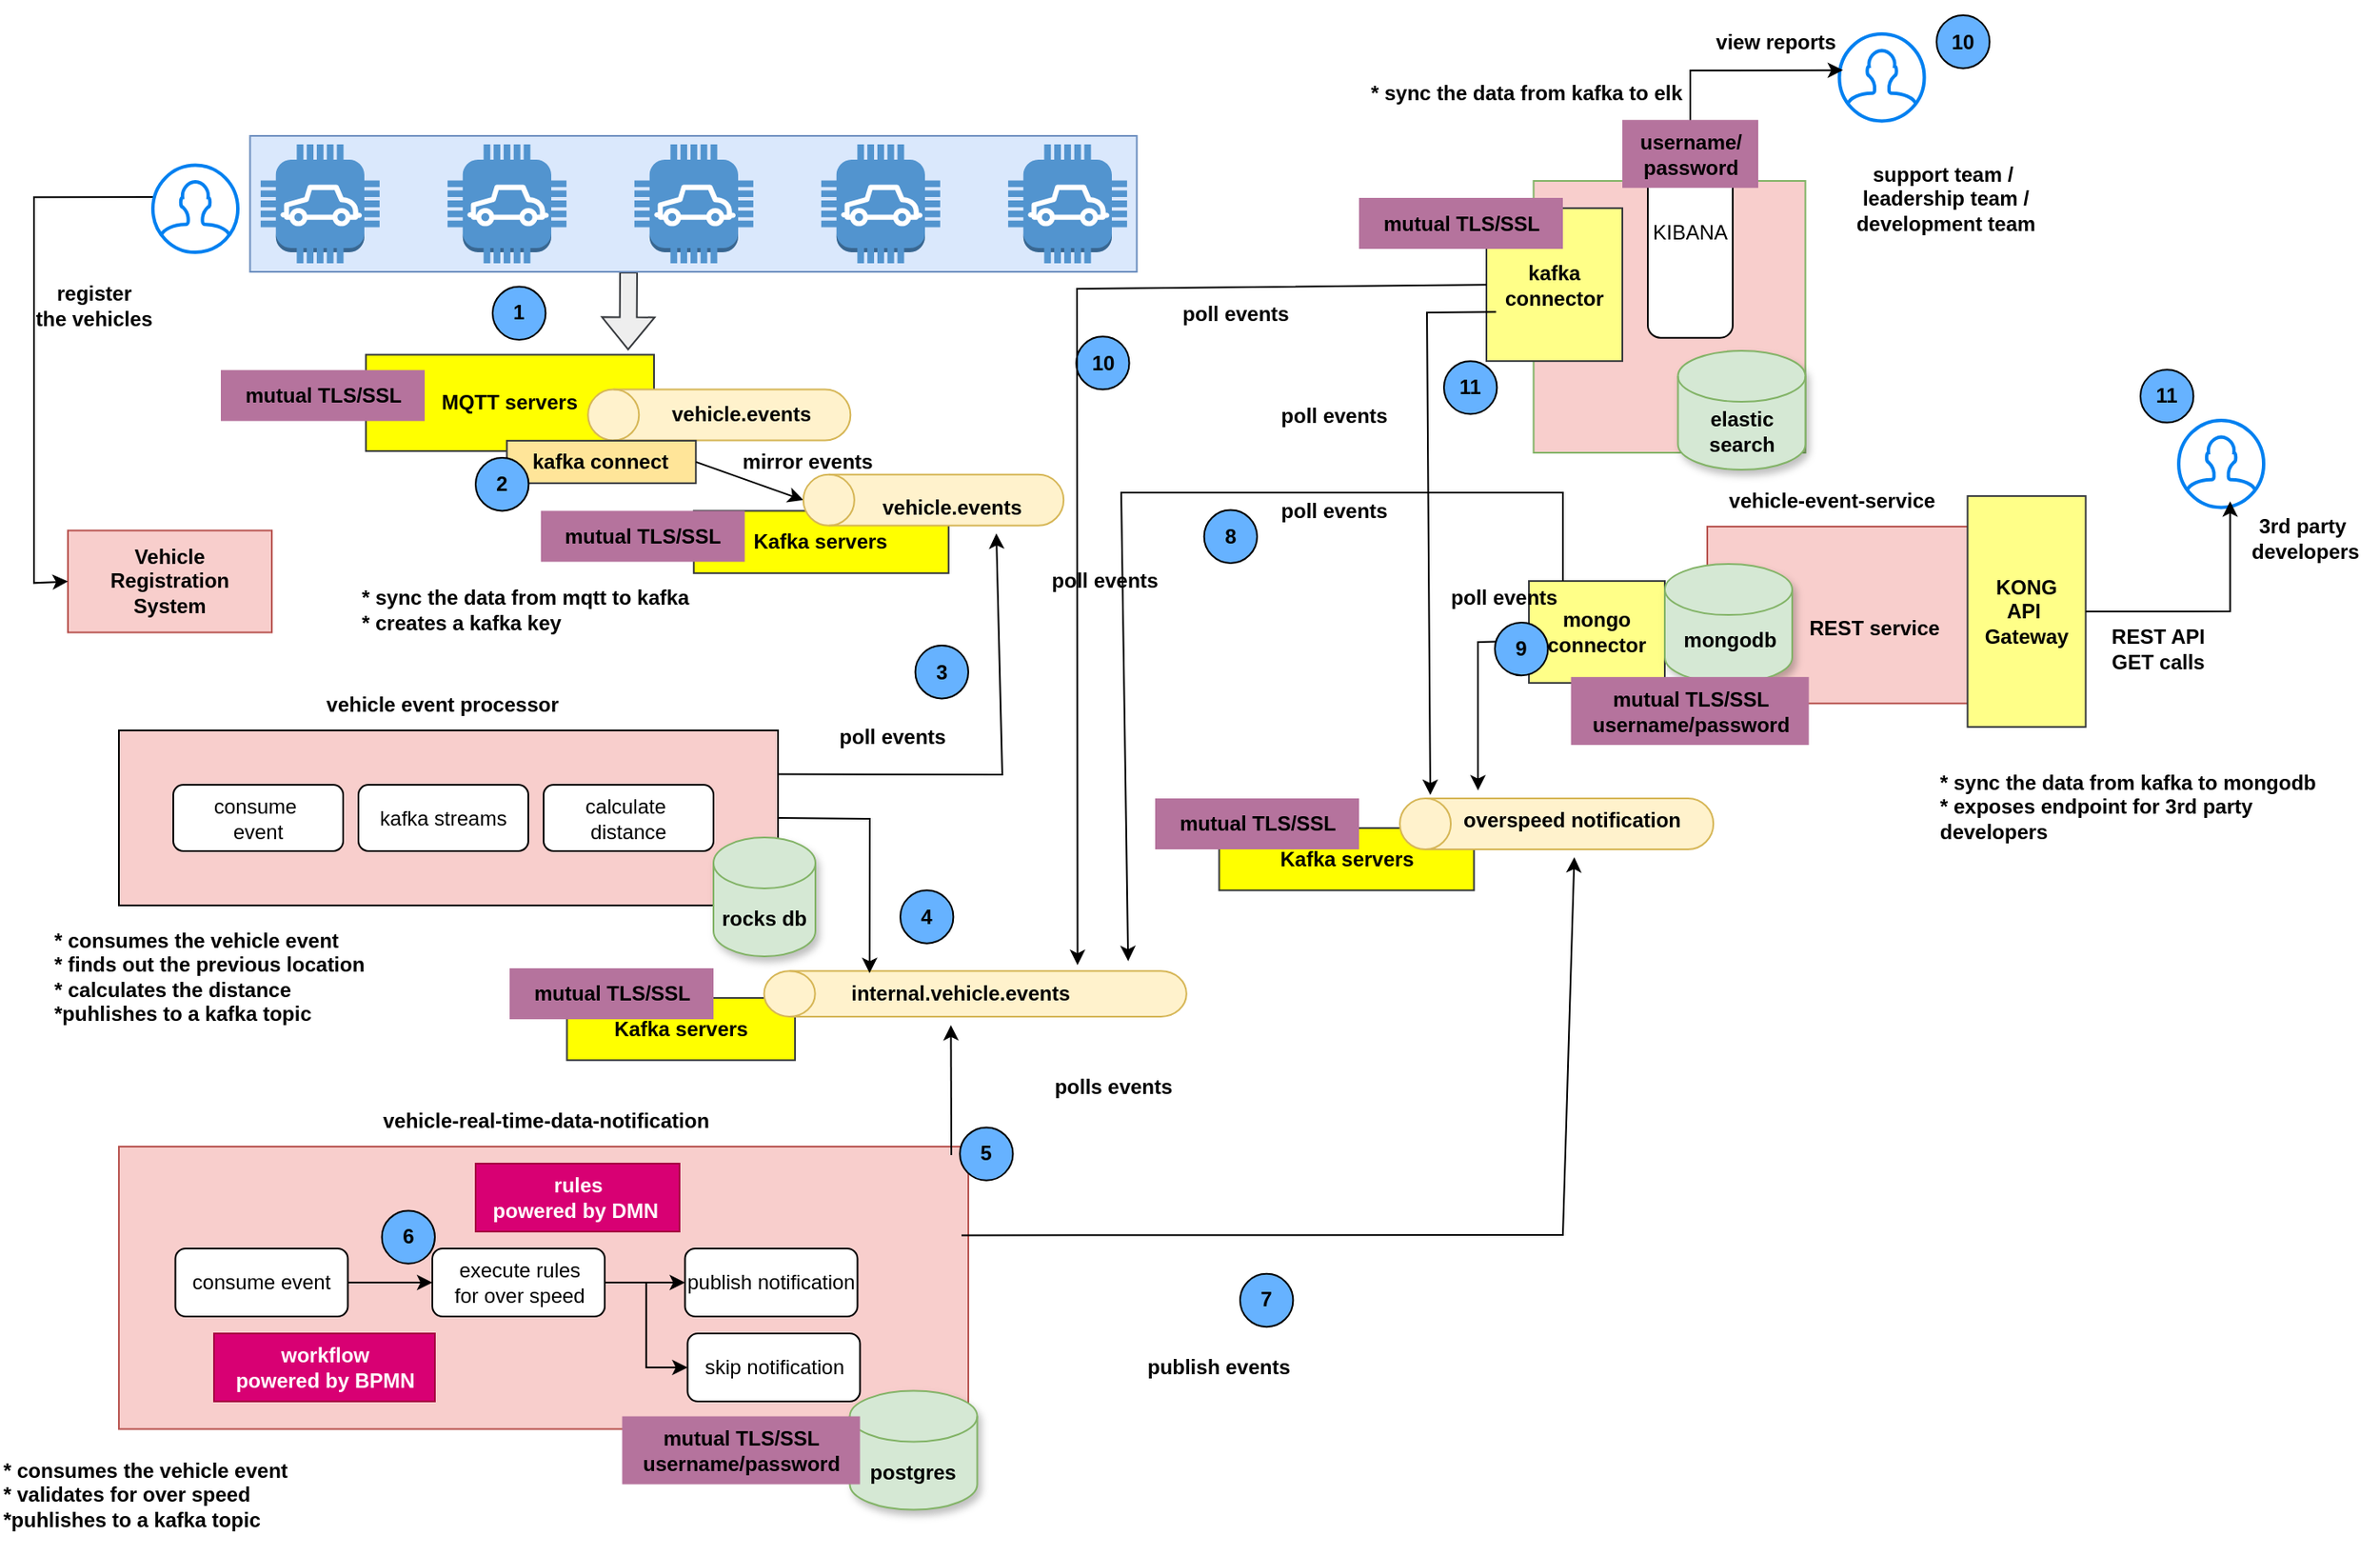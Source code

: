 <mxfile version="22.0.2" type="device">
  <diagram name="Page-1" id="1EUXP-IGuHEcY4uXhqIF">
    <mxGraphModel dx="1700" dy="1927" grid="1" gridSize="10" guides="1" tooltips="1" connect="1" arrows="1" fold="1" page="1" pageScale="1" pageWidth="850" pageHeight="1100" math="0" shadow="0">
      <root>
        <mxCell id="0" />
        <mxCell id="1" parent="0" />
        <mxCell id="uyE-jLDOafEFC01KJ1kg-72" value="" style="endArrow=classic;html=1;rounded=0;exitX=0.8;exitY=1.32;exitDx=0;exitDy=0;exitPerimeter=0;entryX=0.132;entryY=-0.089;entryDx=0;entryDy=0;entryPerimeter=0;" parent="1" source="uyE-jLDOafEFC01KJ1kg-73" target="uyE-jLDOafEFC01KJ1kg-58" edge="1">
          <mxGeometry width="50" height="50" relative="1" as="geometry">
            <mxPoint x="840" y="370" as="sourcePoint" />
            <mxPoint x="890" y="320" as="targetPoint" />
            <Array as="points">
              <mxPoint x="930" y="338" />
            </Array>
          </mxGeometry>
        </mxCell>
        <mxCell id="oprdLFZ6JW_NDAxr4OMI-9" value="" style="shape=flexArrow;endArrow=classic;html=1;rounded=0;fillColor=#eeeeee;strokeColor=#36393d;" parent="1" edge="1">
          <mxGeometry width="50" height="50" relative="1" as="geometry">
            <mxPoint x="430" y="120" as="sourcePoint" />
            <mxPoint x="429.75" y="166.25" as="targetPoint" />
          </mxGeometry>
        </mxCell>
        <mxCell id="oprdLFZ6JW_NDAxr4OMI-123" value="&lt;b&gt;publish events&lt;/b&gt;" style="text;html=1;align=center;verticalAlign=middle;resizable=0;points=[];autosize=1;strokeColor=none;fillColor=none;" parent="1" vertex="1">
          <mxGeometry x="721.82" y="750" width="110" height="30" as="geometry" />
        </mxCell>
        <mxCell id="4k2iL7fL01bWQGX6lvwv-6" value="&lt;b&gt;Vehicle&lt;br&gt;Registration&lt;br&gt;System&lt;br&gt;&lt;/b&gt;" style="rounded=0;whiteSpace=wrap;html=1;fillColor=#f8cecc;strokeColor=#b85450;" parent="1" vertex="1">
          <mxGeometry x="100" y="272.29" width="120" height="60" as="geometry" />
        </mxCell>
        <mxCell id="4k2iL7fL01bWQGX6lvwv-9" value="" style="endArrow=classic;html=1;rounded=0;exitX=0;exitY=0.333;exitDx=0;exitDy=0;exitPerimeter=0;entryX=0;entryY=0.5;entryDx=0;entryDy=0;" parent="1" target="4k2iL7fL01bWQGX6lvwv-6" edge="1">
          <mxGeometry width="50" height="50" relative="1" as="geometry">
            <mxPoint x="150" y="75.957" as="sourcePoint" />
            <mxPoint x="80" y="302.18" as="targetPoint" />
            <Array as="points">
              <mxPoint x="80" y="76.18" />
              <mxPoint x="80" y="183.18" />
              <mxPoint x="80" y="303.18" />
            </Array>
          </mxGeometry>
        </mxCell>
        <mxCell id="4k2iL7fL01bWQGX6lvwv-10" value="&lt;b&gt;register&lt;br&gt;the vehicles&lt;br&gt;&lt;/b&gt;" style="text;html=1;align=center;verticalAlign=middle;resizable=0;points=[];autosize=1;strokeColor=none;fillColor=none;" parent="1" vertex="1">
          <mxGeometry x="70" y="120" width="90" height="40" as="geometry" />
        </mxCell>
        <mxCell id="uyE-jLDOafEFC01KJ1kg-18" value="" style="html=1;verticalLabelPosition=bottom;align=center;labelBackgroundColor=#ffffff;verticalAlign=top;strokeWidth=2;strokeColor=#0080F0;shadow=0;dashed=0;shape=mxgraph.ios7.icons.user;" parent="1" vertex="1">
          <mxGeometry x="150" y="57.29" width="50" height="51.25" as="geometry" />
        </mxCell>
        <mxCell id="uyE-jLDOafEFC01KJ1kg-36" value="" style="group" parent="1" vertex="1" connectable="0">
          <mxGeometry x="207.2" y="40.0" width="522" height="80" as="geometry" />
        </mxCell>
        <mxCell id="oprdLFZ6JW_NDAxr4OMI-96" value="" style="rounded=0;whiteSpace=wrap;html=1;fillColor=#dae8fc;strokeColor=#6c8ebf;" parent="uyE-jLDOafEFC01KJ1kg-36" vertex="1">
          <mxGeometry width="522" height="80" as="geometry" />
        </mxCell>
        <mxCell id="oprdLFZ6JW_NDAxr4OMI-2" value="" style="outlineConnect=0;dashed=0;verticalLabelPosition=bottom;verticalAlign=top;align=center;html=1;shape=mxgraph.aws3.car;fillColor=#5294CF;gradientColor=none;" parent="uyE-jLDOafEFC01KJ1kg-36" vertex="1">
          <mxGeometry x="6.25" y="5" width="70" height="70" as="geometry" />
        </mxCell>
        <mxCell id="oprdLFZ6JW_NDAxr4OMI-4" value="" style="outlineConnect=0;dashed=0;verticalLabelPosition=bottom;verticalAlign=top;align=center;html=1;shape=mxgraph.aws3.car;fillColor=#5294CF;gradientColor=none;" parent="uyE-jLDOafEFC01KJ1kg-36" vertex="1">
          <mxGeometry x="116.25" y="5" width="70" height="70" as="geometry" />
        </mxCell>
        <mxCell id="oprdLFZ6JW_NDAxr4OMI-5" value="" style="outlineConnect=0;dashed=0;verticalLabelPosition=bottom;verticalAlign=top;align=center;html=1;shape=mxgraph.aws3.car;fillColor=#5294CF;gradientColor=none;" parent="uyE-jLDOafEFC01KJ1kg-36" vertex="1">
          <mxGeometry x="226.25" y="5" width="70" height="70" as="geometry" />
        </mxCell>
        <mxCell id="oprdLFZ6JW_NDAxr4OMI-6" value="" style="outlineConnect=0;dashed=0;verticalLabelPosition=bottom;verticalAlign=top;align=center;html=1;shape=mxgraph.aws3.car;fillColor=#5294CF;gradientColor=none;" parent="uyE-jLDOafEFC01KJ1kg-36" vertex="1">
          <mxGeometry x="336.25" y="5" width="70" height="70" as="geometry" />
        </mxCell>
        <mxCell id="oprdLFZ6JW_NDAxr4OMI-22" value="" style="outlineConnect=0;dashed=0;verticalLabelPosition=bottom;verticalAlign=top;align=center;html=1;shape=mxgraph.aws3.car;fillColor=#5294CF;gradientColor=none;" parent="uyE-jLDOafEFC01KJ1kg-36" vertex="1">
          <mxGeometry x="446.25" y="5" width="70" height="70" as="geometry" />
        </mxCell>
        <mxCell id="uyE-jLDOafEFC01KJ1kg-47" value="" style="group" parent="1" vertex="1" connectable="0">
          <mxGeometry x="220" y="168.81" width="469.75" height="128.59" as="geometry" />
        </mxCell>
        <mxCell id="uyE-jLDOafEFC01KJ1kg-34" value="&lt;b&gt;MQTT servers&lt;br&gt;&lt;/b&gt;" style="rounded=0;whiteSpace=wrap;html=1;fillColor=#FFFF00;strokeColor=#36393d;movable=1;resizable=1;rotatable=1;deletable=1;editable=1;locked=0;connectable=1;" parent="uyE-jLDOafEFC01KJ1kg-47" vertex="1">
          <mxGeometry x="55.38" width="169.62" height="56.74" as="geometry" />
        </mxCell>
        <mxCell id="uyE-jLDOafEFC01KJ1kg-27" value="&lt;b&gt;mutual TLS/SSL&lt;/b&gt;" style="text;html=1;align=center;verticalAlign=middle;resizable=1;points=[];autosize=1;strokeColor=none;fillColor=#B5739D;movable=1;rotatable=1;deletable=1;editable=1;locked=0;connectable=1;" parent="uyE-jLDOafEFC01KJ1kg-47" vertex="1">
          <mxGeometry x="-30" y="9.03" width="120" height="30" as="geometry" />
        </mxCell>
        <mxCell id="oprdLFZ6JW_NDAxr4OMI-33" value="" style="shape=cylinder3;whiteSpace=wrap;html=1;boundedLbl=1;backgroundOutline=1;size=15;rotation=-90;fillColor=#fff2cc;strokeColor=#d6b656;movable=1;resizable=1;rotatable=1;deletable=1;editable=1;locked=0;connectable=1;" parent="uyE-jLDOafEFC01KJ1kg-47" vertex="1">
          <mxGeometry x="248.39" y="-41.76" width="30" height="154.51" as="geometry" />
        </mxCell>
        <mxCell id="oprdLFZ6JW_NDAxr4OMI-26" value="&lt;b&gt;kafka connect&lt;/b&gt;" style="rounded=0;whiteSpace=wrap;html=1;fillColor=#FFE599;strokeColor=#36393d;container=0;" parent="uyE-jLDOafEFC01KJ1kg-47" vertex="1">
          <mxGeometry x="138.35" y="50.63" width="111.29" height="25" as="geometry" />
        </mxCell>
        <mxCell id="uyE-jLDOafEFC01KJ1kg-41" value="&lt;b&gt;vehicle.events&lt;/b&gt;" style="text;html=1;align=center;verticalAlign=middle;resizable=0;points=[];autosize=1;strokeColor=none;fillColor=none;" parent="uyE-jLDOafEFC01KJ1kg-47" vertex="1">
          <mxGeometry x="221.39" y="20.5" width="110" height="30" as="geometry" />
        </mxCell>
        <mxCell id="uyE-jLDOafEFC01KJ1kg-43" value="" style="endArrow=classic;html=1;rounded=0;exitX=1;exitY=0.5;exitDx=0;exitDy=0;entryX=0.5;entryY=0;entryDx=0;entryDy=0;entryPerimeter=0;" parent="uyE-jLDOafEFC01KJ1kg-47" source="oprdLFZ6JW_NDAxr4OMI-26" target="oprdLFZ6JW_NDAxr4OMI-30" edge="1">
          <mxGeometry width="50" height="50" relative="1" as="geometry">
            <mxPoint x="215" y="160" as="sourcePoint" />
            <mxPoint x="265" y="110" as="targetPoint" />
          </mxGeometry>
        </mxCell>
        <mxCell id="uyE-jLDOafEFC01KJ1kg-45" value="" style="endArrow=classic;html=1;rounded=0;" parent="uyE-jLDOafEFC01KJ1kg-47" target="uyE-jLDOafEFC01KJ1kg-44" edge="1">
          <mxGeometry width="50" height="50" relative="1" as="geometry">
            <mxPoint x="295" y="110" as="sourcePoint" />
            <mxPoint x="295" y="230" as="targetPoint" />
          </mxGeometry>
        </mxCell>
        <mxCell id="uyE-jLDOafEFC01KJ1kg-44" value="&lt;b&gt;Kafka servers&lt;br&gt;&lt;/b&gt;" style="rounded=0;whiteSpace=wrap;html=1;fillColor=#FFFF00;strokeColor=#36393d;movable=1;resizable=1;rotatable=1;deletable=1;editable=1;locked=0;connectable=1;" parent="uyE-jLDOafEFC01KJ1kg-47" vertex="1">
          <mxGeometry x="248.39" y="91.91" width="150" height="36.68" as="geometry" />
        </mxCell>
        <mxCell id="oprdLFZ6JW_NDAxr4OMI-30" value="" style="shape=cylinder3;whiteSpace=wrap;html=1;boundedLbl=1;backgroundOutline=1;size=15;rotation=-90;fillColor=#fff2cc;strokeColor=#d6b656;" parent="uyE-jLDOafEFC01KJ1kg-47" vertex="1">
          <mxGeometry x="374.5" y="9.03" width="30" height="153.18" as="geometry" />
        </mxCell>
        <mxCell id="uyE-jLDOafEFC01KJ1kg-42" value="&lt;b&gt;vehicle.events&lt;/b&gt;" style="text;html=1;align=center;verticalAlign=middle;resizable=0;points=[];autosize=1;strokeColor=none;fillColor=none;" parent="uyE-jLDOafEFC01KJ1kg-47" vertex="1">
          <mxGeometry x="344.75" y="75.09" width="110" height="30" as="geometry" />
        </mxCell>
        <mxCell id="uyE-jLDOafEFC01KJ1kg-46" value="&lt;b&gt;mirror events&lt;/b&gt;" style="text;html=1;align=center;verticalAlign=middle;resizable=0;points=[];autosize=1;strokeColor=none;fillColor=none;" parent="uyE-jLDOafEFC01KJ1kg-47" vertex="1">
          <mxGeometry x="264.75" y="48.13" width="100" height="30" as="geometry" />
        </mxCell>
        <mxCell id="uyE-jLDOafEFC01KJ1kg-28" value="&lt;b&gt;mutual TLS/SSL&lt;/b&gt;" style="text;html=1;align=center;verticalAlign=middle;resizable=0;points=[];autosize=1;strokeColor=none;fillColor=#B5739D;" parent="uyE-jLDOafEFC01KJ1kg-47" vertex="1">
          <mxGeometry x="158.39" y="91.91" width="120" height="30" as="geometry" />
        </mxCell>
        <mxCell id="uyE-jLDOafEFC01KJ1kg-75" value="&lt;b&gt;2&lt;/b&gt;" style="ellipse;whiteSpace=wrap;html=1;aspect=fixed;fillColor=#66B2FF;" parent="uyE-jLDOafEFC01KJ1kg-47" vertex="1">
          <mxGeometry x="120" y="60.72" width="31.19" height="31.19" as="geometry" />
        </mxCell>
        <mxCell id="uyE-jLDOafEFC01KJ1kg-85" value="&lt;b&gt;10&lt;/b&gt;" style="ellipse;whiteSpace=wrap;html=1;aspect=fixed;fillColor=#66B2FF;" parent="uyE-jLDOafEFC01KJ1kg-47" vertex="1">
          <mxGeometry x="473.56" y="-10.69" width="31.19" height="31.19" as="geometry" />
        </mxCell>
        <mxCell id="uyE-jLDOafEFC01KJ1kg-48" value="" style="group" parent="1" vertex="1" connectable="0">
          <mxGeometry x="130.0" y="605" width="562.42" height="243.78" as="geometry" />
        </mxCell>
        <mxCell id="oprdLFZ6JW_NDAxr4OMI-35" value="" style="rounded=0;whiteSpace=wrap;html=1;fillColor=#F8CECC;strokeColor=#b85450;" parent="uyE-jLDOafEFC01KJ1kg-48" vertex="1">
          <mxGeometry y="30" width="500" height="166.26" as="geometry" />
        </mxCell>
        <mxCell id="oprdLFZ6JW_NDAxr4OMI-36" value="&lt;b style=&quot;border-color: var(--border-color);&quot;&gt;vehicle-real-time-data-notification&lt;/b&gt;" style="text;html=1;align=center;verticalAlign=middle;resizable=0;points=[];autosize=1;strokeColor=none;fillColor=none;" parent="uyE-jLDOafEFC01KJ1kg-48" vertex="1">
          <mxGeometry x="141" width="220" height="30" as="geometry" />
        </mxCell>
        <mxCell id="oprdLFZ6JW_NDAxr4OMI-38" value="consume event" style="rounded=1;whiteSpace=wrap;html=1;" parent="uyE-jLDOafEFC01KJ1kg-48" vertex="1">
          <mxGeometry x="33.25" y="90" width="101.5" height="40" as="geometry" />
        </mxCell>
        <mxCell id="oprdLFZ6JW_NDAxr4OMI-39" value="execute rules &lt;br&gt;for over speed" style="rounded=1;whiteSpace=wrap;html=1;" parent="uyE-jLDOafEFC01KJ1kg-48" vertex="1">
          <mxGeometry x="184.5" y="90" width="101.5" height="40" as="geometry" />
        </mxCell>
        <mxCell id="oprdLFZ6JW_NDAxr4OMI-45" style="edgeStyle=orthogonalEdgeStyle;rounded=0;orthogonalLoop=1;jettySize=auto;html=1;" parent="uyE-jLDOafEFC01KJ1kg-48" source="oprdLFZ6JW_NDAxr4OMI-38" target="oprdLFZ6JW_NDAxr4OMI-39" edge="1">
          <mxGeometry relative="1" as="geometry" />
        </mxCell>
        <mxCell id="oprdLFZ6JW_NDAxr4OMI-40" value="publish notification" style="rounded=1;whiteSpace=wrap;html=1;" parent="uyE-jLDOafEFC01KJ1kg-48" vertex="1">
          <mxGeometry x="333.25" y="90" width="101.5" height="40" as="geometry" />
        </mxCell>
        <mxCell id="oprdLFZ6JW_NDAxr4OMI-46" style="edgeStyle=orthogonalEdgeStyle;rounded=0;orthogonalLoop=1;jettySize=auto;html=1;" parent="uyE-jLDOafEFC01KJ1kg-48" source="oprdLFZ6JW_NDAxr4OMI-39" target="oprdLFZ6JW_NDAxr4OMI-40" edge="1">
          <mxGeometry relative="1" as="geometry" />
        </mxCell>
        <mxCell id="oprdLFZ6JW_NDAxr4OMI-47" value="skip notification" style="rounded=1;whiteSpace=wrap;html=1;" parent="uyE-jLDOafEFC01KJ1kg-48" vertex="1">
          <mxGeometry x="334.75" y="140" width="101.5" height="40" as="geometry" />
        </mxCell>
        <mxCell id="oprdLFZ6JW_NDAxr4OMI-48" style="edgeStyle=orthogonalEdgeStyle;rounded=0;orthogonalLoop=1;jettySize=auto;html=1;entryX=0;entryY=0.5;entryDx=0;entryDy=0;" parent="uyE-jLDOafEFC01KJ1kg-48" source="oprdLFZ6JW_NDAxr4OMI-39" target="oprdLFZ6JW_NDAxr4OMI-47" edge="1">
          <mxGeometry relative="1" as="geometry" />
        </mxCell>
        <mxCell id="oprdLFZ6JW_NDAxr4OMI-49" value="&lt;b style=&quot;border-color: var(--border-color);&quot;&gt;workflow &lt;br&gt;powered by BPMN&lt;/b&gt;" style="text;html=1;align=center;verticalAlign=middle;resizable=0;points=[];autosize=1;strokeColor=#A50040;fillColor=#d80073;fontColor=#ffffff;" parent="uyE-jLDOafEFC01KJ1kg-48" vertex="1">
          <mxGeometry x="56" y="140" width="130" height="40" as="geometry" />
        </mxCell>
        <mxCell id="oprdLFZ6JW_NDAxr4OMI-50" value="&lt;b style=&quot;border-color: var(--border-color);&quot;&gt;rules&lt;br&gt;powered by DMN&amp;nbsp;&lt;/b&gt;" style="text;html=1;align=center;verticalAlign=middle;resizable=0;points=[];autosize=1;strokeColor=#A50040;fillColor=#d80073;fontColor=#ffffff;" parent="uyE-jLDOafEFC01KJ1kg-48" vertex="1">
          <mxGeometry x="210" y="40" width="120" height="40" as="geometry" />
        </mxCell>
        <mxCell id="uyE-jLDOafEFC01KJ1kg-4" value="&lt;b&gt;postgres&lt;/b&gt;" style="shape=cylinder3;whiteSpace=wrap;html=1;boundedLbl=1;backgroundOutline=1;size=15;fillColor=#d5e8d4;strokeColor=#82b366;shadow=1;" parent="uyE-jLDOafEFC01KJ1kg-48" vertex="1">
          <mxGeometry x="430.25" y="173.78" width="75" height="70" as="geometry" />
        </mxCell>
        <mxCell id="uyE-jLDOafEFC01KJ1kg-53" value="&lt;b&gt;mutual TLS/SSL&lt;br&gt;username/password&lt;br&gt;&lt;/b&gt;" style="text;html=1;align=center;verticalAlign=middle;resizable=0;points=[];autosize=1;strokeColor=none;fillColor=#B5739D;" parent="uyE-jLDOafEFC01KJ1kg-48" vertex="1">
          <mxGeometry x="296.25" y="188.78" width="140" height="40" as="geometry" />
        </mxCell>
        <mxCell id="uyE-jLDOafEFC01KJ1kg-76" value="&lt;b&gt;5&lt;/b&gt;" style="ellipse;whiteSpace=wrap;html=1;aspect=fixed;fillColor=#66B2FF;" parent="uyE-jLDOafEFC01KJ1kg-48" vertex="1">
          <mxGeometry x="495.06" y="18.71" width="31.19" height="31.19" as="geometry" />
        </mxCell>
        <mxCell id="uyE-jLDOafEFC01KJ1kg-78" value="&lt;b&gt;6&lt;/b&gt;" style="ellipse;whiteSpace=wrap;html=1;aspect=fixed;fillColor=#66B2FF;" parent="uyE-jLDOafEFC01KJ1kg-48" vertex="1">
          <mxGeometry x="154.81" y="67.71" width="31.19" height="31.19" as="geometry" />
        </mxCell>
        <mxCell id="uyE-jLDOafEFC01KJ1kg-51" value="&lt;b&gt;poll events&lt;/b&gt;" style="text;html=1;align=center;verticalAlign=middle;resizable=0;points=[];autosize=1;strokeColor=none;fillColor=none;rotation=0;" parent="1" vertex="1">
          <mxGeometry x="664.75" y="287.29" width="90" height="30" as="geometry" />
        </mxCell>
        <mxCell id="uyE-jLDOafEFC01KJ1kg-59" value="" style="group" parent="1" vertex="1" connectable="0">
          <mxGeometry x="740" y="430" width="328.59" height="54.14" as="geometry" />
        </mxCell>
        <mxCell id="uyE-jLDOafEFC01KJ1kg-56" value="&lt;b&gt;Kafka servers&lt;br&gt;&lt;/b&gt;" style="rounded=0;whiteSpace=wrap;html=1;fillColor=#FFFF00;strokeColor=#36393d;movable=1;resizable=1;rotatable=1;deletable=1;editable=1;locked=0;connectable=1;" parent="uyE-jLDOafEFC01KJ1kg-59" vertex="1">
          <mxGeometry x="37.69" y="17.46" width="150" height="36.68" as="geometry" />
        </mxCell>
        <mxCell id="uyE-jLDOafEFC01KJ1kg-54" value="&lt;b&gt;mutual TLS/SSL&lt;/b&gt;" style="text;html=1;align=center;verticalAlign=middle;resizable=0;points=[];autosize=1;strokeColor=none;fillColor=#B5739D;" parent="uyE-jLDOafEFC01KJ1kg-59" vertex="1">
          <mxGeometry y="0.02" width="120" height="30" as="geometry" />
        </mxCell>
        <mxCell id="uyE-jLDOafEFC01KJ1kg-57" value="" style="shape=cylinder3;whiteSpace=wrap;html=1;boundedLbl=1;backgroundOutline=1;size=15;rotation=-90;fillColor=#fff2cc;strokeColor=#d6b656;" parent="uyE-jLDOafEFC01KJ1kg-59" vertex="1">
          <mxGeometry x="221.31" y="-77.26" width="30" height="184.56" as="geometry" />
        </mxCell>
        <mxCell id="uyE-jLDOafEFC01KJ1kg-58" value="&lt;b&gt;overspeed notification&lt;/b&gt;" style="text;html=1;align=center;verticalAlign=middle;resizable=0;points=[];autosize=1;strokeColor=none;fillColor=none;" parent="uyE-jLDOafEFC01KJ1kg-59" vertex="1">
          <mxGeometry x="170.22" y="-2" width="150" height="30" as="geometry" />
        </mxCell>
        <mxCell id="uyE-jLDOafEFC01KJ1kg-64" value="" style="group" parent="1" vertex="1" connectable="0">
          <mxGeometry x="960" y="240" width="432.53" height="158.56" as="geometry" />
        </mxCell>
        <mxCell id="oprdLFZ6JW_NDAxr4OMI-113" value="" style="rounded=0;whiteSpace=wrap;html=1;fillColor=#f8cecc;strokeColor=#b85450;" parent="uyE-jLDOafEFC01KJ1kg-64" vertex="1">
          <mxGeometry x="105" y="30" width="162.76" height="104.11" as="geometry" />
        </mxCell>
        <mxCell id="oprdLFZ6JW_NDAxr4OMI-79" value="&lt;b style=&quot;border-color: var(--border-color);&quot;&gt;REST API&lt;br&gt;GET calls&lt;br&gt;&lt;/b&gt;" style="text;html=1;align=center;verticalAlign=middle;resizable=0;points=[];autosize=1;strokeColor=none;fillColor=none;rotation=0;" parent="uyE-jLDOafEFC01KJ1kg-64" vertex="1">
          <mxGeometry x="329.78" y="82.05" width="80" height="40" as="geometry" />
        </mxCell>
        <mxCell id="oprdLFZ6JW_NDAxr4OMI-112" value="&lt;b&gt;mongo&lt;br&gt;connector&lt;/b&gt;" style="rounded=0;whiteSpace=wrap;html=1;fillColor=#ffff88;strokeColor=#36393d;" parent="uyE-jLDOafEFC01KJ1kg-64" vertex="1">
          <mxGeometry y="62.05" width="80" height="60" as="geometry" />
        </mxCell>
        <mxCell id="oprdLFZ6JW_NDAxr4OMI-110" value="" style="shape=cylinder3;whiteSpace=wrap;html=1;boundedLbl=1;backgroundOutline=1;size=15;fillColor=#d5e8d4;strokeColor=#82b366;shadow=1;" parent="uyE-jLDOafEFC01KJ1kg-64" vertex="1">
          <mxGeometry x="80" y="52.05" width="75" height="70" as="geometry" />
        </mxCell>
        <mxCell id="oprdLFZ6JW_NDAxr4OMI-111" value="&lt;b&gt;mongodb&lt;/b&gt;" style="text;html=1;align=center;verticalAlign=middle;resizable=0;points=[];autosize=1;strokeColor=none;fillColor=none;" parent="uyE-jLDOafEFC01KJ1kg-64" vertex="1">
          <mxGeometry x="77.5" y="81.68" width="80" height="30" as="geometry" />
        </mxCell>
        <mxCell id="oprdLFZ6JW_NDAxr4OMI-114" value="&lt;b&gt;&lt;br&gt;REST service&lt;br&gt;&lt;/b&gt;" style="text;html=1;align=center;verticalAlign=middle;resizable=0;points=[];autosize=1;strokeColor=none;fillColor=none;" parent="uyE-jLDOafEFC01KJ1kg-64" vertex="1">
          <mxGeometry x="152.5" y="62.05" width="100" height="40" as="geometry" />
        </mxCell>
        <mxCell id="oprdLFZ6JW_NDAxr4OMI-117" value="&lt;b&gt;KONG&lt;br&gt;API&amp;nbsp;&lt;br&gt;Gateway&lt;/b&gt;" style="rounded=0;whiteSpace=wrap;html=1;fillColor=#ffff88;strokeColor=#36393d;" parent="uyE-jLDOafEFC01KJ1kg-64" vertex="1">
          <mxGeometry x="258.22" y="12.05" width="69.54" height="135.89" as="geometry" />
        </mxCell>
        <mxCell id="uyE-jLDOafEFC01KJ1kg-29" value="&lt;b&gt;mutual TLS/SSL&lt;br&gt;username/password&lt;br&gt;&lt;/b&gt;" style="text;html=1;align=center;verticalAlign=middle;resizable=0;points=[];autosize=1;strokeColor=none;fillColor=#B5739D;" parent="uyE-jLDOafEFC01KJ1kg-64" vertex="1">
          <mxGeometry x="24.78" y="118.56" width="140" height="40" as="geometry" />
        </mxCell>
        <mxCell id="uyE-jLDOafEFC01KJ1kg-62" value="&lt;b&gt;vehicle-event-service&lt;/b&gt;" style="text;html=1;align=center;verticalAlign=middle;resizable=0;points=[];autosize=1;strokeColor=none;fillColor=none;" parent="uyE-jLDOafEFC01KJ1kg-64" vertex="1">
          <mxGeometry x="107.5" width="140" height="30" as="geometry" />
        </mxCell>
        <mxCell id="uyE-jLDOafEFC01KJ1kg-81" value="&lt;b&gt;9&lt;/b&gt;" style="ellipse;whiteSpace=wrap;html=1;aspect=fixed;fillColor=#66B2FF;" parent="uyE-jLDOafEFC01KJ1kg-64" vertex="1">
          <mxGeometry x="-20" y="86.46" width="31.19" height="31.19" as="geometry" />
        </mxCell>
        <mxCell id="uyE-jLDOafEFC01KJ1kg-65" value="" style="group" parent="1" vertex="1" connectable="0">
          <mxGeometry x="860" y="-40" width="392.75" height="276.5" as="geometry" />
        </mxCell>
        <mxCell id="oprdLFZ6JW_NDAxr4OMI-53" value="" style="rounded=0;whiteSpace=wrap;html=1;fillColor=#F8CECC;strokeColor=#82b366;" parent="uyE-jLDOafEFC01KJ1kg-65" vertex="1">
          <mxGeometry x="102.75" y="106.5" width="160" height="160" as="geometry" />
        </mxCell>
        <mxCell id="oprdLFZ6JW_NDAxr4OMI-81" value="&lt;b style=&quot;border-color: var(--border-color);&quot;&gt;view reports&lt;br&gt;&lt;/b&gt;" style="text;html=1;align=center;verticalAlign=middle;resizable=0;points=[];autosize=1;strokeColor=none;fillColor=none;rotation=0;" parent="uyE-jLDOafEFC01KJ1kg-65" vertex="1">
          <mxGeometry x="200.0" y="10" width="90" height="30" as="geometry" />
        </mxCell>
        <mxCell id="oprdLFZ6JW_NDAxr4OMI-82" value="" style="html=1;verticalLabelPosition=bottom;align=center;labelBackgroundColor=#ffffff;verticalAlign=top;strokeWidth=2;strokeColor=#0080F0;shadow=0;dashed=0;shape=mxgraph.ios7.icons.user;" parent="uyE-jLDOafEFC01KJ1kg-65" vertex="1">
          <mxGeometry x="282.75" y="19.99" width="50" height="51.25" as="geometry" />
        </mxCell>
        <mxCell id="oprdLFZ6JW_NDAxr4OMI-83" value="&lt;b&gt;support team /&amp;nbsp;&lt;br&gt;leadership team /&lt;br&gt;development team&lt;br&gt;&lt;/b&gt;" style="text;html=1;align=center;verticalAlign=middle;resizable=0;points=[];autosize=1;strokeColor=none;fillColor=none;" parent="uyE-jLDOafEFC01KJ1kg-65" vertex="1">
          <mxGeometry x="280" y="86.5" width="130" height="60" as="geometry" />
        </mxCell>
        <mxCell id="oprdLFZ6JW_NDAxr4OMI-85" value="KIBANA" style="rounded=1;whiteSpace=wrap;html=1;" parent="uyE-jLDOafEFC01KJ1kg-65" vertex="1">
          <mxGeometry x="170" y="75.61" width="50" height="123.22" as="geometry" />
        </mxCell>
        <mxCell id="oprdLFZ6JW_NDAxr4OMI-103" value="&lt;b&gt;kafka&lt;br&gt;connector&lt;/b&gt;" style="rounded=0;whiteSpace=wrap;html=1;fillColor=#ffff88;strokeColor=#36393d;" parent="uyE-jLDOafEFC01KJ1kg-65" vertex="1">
          <mxGeometry x="75" y="122.57" width="80" height="90" as="geometry" />
        </mxCell>
        <mxCell id="uyE-jLDOafEFC01KJ1kg-20" value="&lt;b&gt;elastic search&lt;/b&gt;" style="shape=cylinder3;whiteSpace=wrap;html=1;boundedLbl=1;backgroundOutline=1;size=15;fillColor=#d5e8d4;strokeColor=#82b366;shadow=1;" parent="uyE-jLDOafEFC01KJ1kg-65" vertex="1">
          <mxGeometry x="187.75" y="206.5" width="75" height="70" as="geometry" />
        </mxCell>
        <mxCell id="uyE-jLDOafEFC01KJ1kg-22" value="" style="endArrow=classic;html=1;rounded=0;exitX=0.5;exitY=0;exitDx=0;exitDy=0;entryX=0.043;entryY=0.416;entryDx=0;entryDy=0;entryPerimeter=0;" parent="uyE-jLDOafEFC01KJ1kg-65" source="oprdLFZ6JW_NDAxr4OMI-85" target="oprdLFZ6JW_NDAxr4OMI-82" edge="1">
          <mxGeometry width="50" height="50" relative="1" as="geometry">
            <mxPoint x="170" y="36.5" as="sourcePoint" />
            <mxPoint x="220" y="-13.5" as="targetPoint" />
            <Array as="points">
              <mxPoint x="195" y="41.5" />
            </Array>
          </mxGeometry>
        </mxCell>
        <mxCell id="uyE-jLDOafEFC01KJ1kg-32" value="&lt;b&gt;mutual TLS/SSL&lt;/b&gt;" style="text;html=1;align=center;verticalAlign=middle;resizable=0;points=[];autosize=1;strokeColor=none;fillColor=#B5739D;" parent="uyE-jLDOafEFC01KJ1kg-65" vertex="1">
          <mxGeometry y="116.5" width="120" height="30" as="geometry" />
        </mxCell>
        <mxCell id="uyE-jLDOafEFC01KJ1kg-63" value="&lt;b&gt;username/&lt;br&gt;password&lt;br&gt;&lt;/b&gt;" style="text;html=1;align=center;verticalAlign=middle;resizable=0;points=[];autosize=1;strokeColor=none;fillColor=#B5739D;" parent="uyE-jLDOafEFC01KJ1kg-65" vertex="1">
          <mxGeometry x="155" y="70.61" width="80" height="40" as="geometry" />
        </mxCell>
        <mxCell id="uyE-jLDOafEFC01KJ1kg-87" value="&lt;b&gt;11&lt;/b&gt;" style="ellipse;whiteSpace=wrap;html=1;aspect=fixed;fillColor=#66B2FF;" parent="uyE-jLDOafEFC01KJ1kg-65" vertex="1">
          <mxGeometry x="50" y="212.57" width="31.19" height="31.19" as="geometry" />
        </mxCell>
        <mxCell id="uyE-jLDOafEFC01KJ1kg-90" value="&lt;b&gt;10&lt;/b&gt;" style="ellipse;whiteSpace=wrap;html=1;aspect=fixed;fillColor=#66B2FF;" parent="uyE-jLDOafEFC01KJ1kg-65" vertex="1">
          <mxGeometry x="340" y="9" width="31.19" height="31.19" as="geometry" />
        </mxCell>
        <mxCell id="0lFsc9XBqxz6xfkJXAIu-24" value="&lt;b&gt;* sync the data from kafka to elk&lt;br&gt;&lt;/b&gt;" style="text;html=1;strokeColor=none;fillColor=none;align=left;verticalAlign=middle;whiteSpace=wrap;rounded=0;" vertex="1" parent="uyE-jLDOafEFC01KJ1kg-65">
          <mxGeometry x="5" y="40" width="220" height="30" as="geometry" />
        </mxCell>
        <mxCell id="uyE-jLDOafEFC01KJ1kg-66" value="" style="endArrow=classic;html=1;rounded=0;exitX=0;exitY=0.5;exitDx=0;exitDy=0;entryX=0.962;entryY=-0.062;entryDx=0;entryDy=0;entryPerimeter=0;" parent="1" source="oprdLFZ6JW_NDAxr4OMI-103" target="0lFsc9XBqxz6xfkJXAIu-12" edge="1">
          <mxGeometry width="50" height="50" relative="1" as="geometry">
            <mxPoint x="810" y="220" as="sourcePoint" />
            <mxPoint x="860" y="170" as="targetPoint" />
            <Array as="points">
              <mxPoint x="694" y="130" />
            </Array>
          </mxGeometry>
        </mxCell>
        <mxCell id="uyE-jLDOafEFC01KJ1kg-67" value="&lt;b&gt;poll events&lt;/b&gt;" style="text;html=1;align=center;verticalAlign=middle;resizable=0;points=[];autosize=1;strokeColor=none;fillColor=none;rotation=0;" parent="1" vertex="1">
          <mxGeometry x="741.82" y="130.0" width="90" height="30" as="geometry" />
        </mxCell>
        <mxCell id="uyE-jLDOafEFC01KJ1kg-68" value="" style="endArrow=classic;html=1;rounded=0;exitX=0.071;exitY=0.679;exitDx=0;exitDy=0;exitPerimeter=0;entryX=-0.055;entryY=0;entryDx=0;entryDy=0;entryPerimeter=0;" parent="1" source="oprdLFZ6JW_NDAxr4OMI-103" target="uyE-jLDOafEFC01KJ1kg-58" edge="1">
          <mxGeometry width="50" height="50" relative="1" as="geometry">
            <mxPoint x="840" y="250" as="sourcePoint" />
            <mxPoint x="890" y="200" as="targetPoint" />
            <Array as="points">
              <mxPoint x="900" y="144" />
            </Array>
          </mxGeometry>
        </mxCell>
        <mxCell id="uyE-jLDOafEFC01KJ1kg-69" value="&lt;b&gt;poll events&lt;/b&gt;" style="text;html=1;align=center;verticalAlign=middle;resizable=0;points=[];autosize=1;strokeColor=none;fillColor=none;rotation=0;" parent="1" vertex="1">
          <mxGeometry x="800" y="190.0" width="90" height="30" as="geometry" />
        </mxCell>
        <mxCell id="uyE-jLDOafEFC01KJ1kg-70" value="" style="endArrow=classic;html=1;rounded=0;exitX=0.25;exitY=0;exitDx=0;exitDy=0;entryX=1.215;entryY=0.862;entryDx=0;entryDy=0;entryPerimeter=0;" parent="1" source="oprdLFZ6JW_NDAxr4OMI-112" target="0lFsc9XBqxz6xfkJXAIu-11" edge="1">
          <mxGeometry width="50" height="50" relative="1" as="geometry">
            <mxPoint x="770" y="260" as="sourcePoint" />
            <mxPoint x="730" y="510" as="targetPoint" />
            <Array as="points">
              <mxPoint x="980" y="250" />
              <mxPoint x="720" y="250" />
            </Array>
          </mxGeometry>
        </mxCell>
        <mxCell id="uyE-jLDOafEFC01KJ1kg-71" value="&lt;b&gt;poll events&lt;/b&gt;" style="text;html=1;align=center;verticalAlign=middle;resizable=0;points=[];autosize=1;strokeColor=none;fillColor=none;rotation=0;" parent="1" vertex="1">
          <mxGeometry x="800" y="245.63" width="90" height="30" as="geometry" />
        </mxCell>
        <mxCell id="uyE-jLDOafEFC01KJ1kg-73" value="&lt;b&gt;poll events&lt;/b&gt;" style="text;html=1;align=center;verticalAlign=middle;resizable=0;points=[];autosize=1;strokeColor=none;fillColor=none;rotation=0;" parent="1" vertex="1">
          <mxGeometry x="900" y="297.4" width="90" height="30" as="geometry" />
        </mxCell>
        <mxCell id="oprdLFZ6JW_NDAxr4OMI-75" value="&lt;b&gt;3rd party&lt;br&gt;&amp;nbsp;developers&lt;/b&gt;" style="text;html=1;align=center;verticalAlign=middle;resizable=0;points=[];autosize=1;strokeColor=none;fillColor=none;" parent="1" vertex="1">
          <mxGeometry x="1370" y="257.4" width="90" height="40" as="geometry" />
        </mxCell>
        <mxCell id="oprdLFZ6JW_NDAxr4OMI-73" value="" style="html=1;verticalLabelPosition=bottom;align=center;labelBackgroundColor=#ffffff;verticalAlign=top;strokeWidth=2;strokeColor=#0080F0;shadow=0;dashed=0;shape=mxgraph.ios7.icons.user;" parent="1" vertex="1">
          <mxGeometry x="1342.53" y="207.48" width="50" height="51.25" as="geometry" />
        </mxCell>
        <mxCell id="uyE-jLDOafEFC01KJ1kg-19" value="" style="endArrow=classic;html=1;rounded=0;entryX=0.605;entryY=0.93;entryDx=0;entryDy=0;entryPerimeter=0;" parent="1" source="oprdLFZ6JW_NDAxr4OMI-117" target="oprdLFZ6JW_NDAxr4OMI-73" edge="1">
          <mxGeometry width="50" height="50" relative="1" as="geometry">
            <mxPoint x="1287.76" y="369.995" as="sourcePoint" />
            <mxPoint x="1358.471" y="319.995" as="targetPoint" />
            <Array as="points">
              <mxPoint x="1372.78" y="319.93" />
            </Array>
          </mxGeometry>
        </mxCell>
        <mxCell id="uyE-jLDOafEFC01KJ1kg-74" value="&lt;b&gt;1&lt;/b&gt;" style="ellipse;whiteSpace=wrap;html=1;aspect=fixed;fillColor=#66B2FF;" parent="1" vertex="1">
          <mxGeometry x="350" y="128.81" width="31.19" height="31.19" as="geometry" />
        </mxCell>
        <mxCell id="uyE-jLDOafEFC01KJ1kg-89" value="&lt;b&gt;8&lt;/b&gt;" style="ellipse;whiteSpace=wrap;html=1;aspect=fixed;fillColor=#66B2FF;" parent="1" vertex="1">
          <mxGeometry x="768.81" y="260.29" width="31.19" height="31.19" as="geometry" />
        </mxCell>
        <mxCell id="uyE-jLDOafEFC01KJ1kg-91" value="&lt;b&gt;11&lt;/b&gt;" style="ellipse;whiteSpace=wrap;html=1;aspect=fixed;fillColor=#66B2FF;" parent="1" vertex="1">
          <mxGeometry x="1320" y="177.62" width="31.19" height="31.19" as="geometry" />
        </mxCell>
        <mxCell id="0lFsc9XBqxz6xfkJXAIu-1" value="" style="rounded=0;whiteSpace=wrap;html=1;fillColor=#F8CECC;" vertex="1" parent="1">
          <mxGeometry x="130" y="390" width="388" height="103" as="geometry" />
        </mxCell>
        <mxCell id="0lFsc9XBqxz6xfkJXAIu-2" value="&lt;b&gt;vehicle event processor&lt;/b&gt;" style="text;html=1;align=center;verticalAlign=middle;resizable=0;points=[];autosize=1;strokeColor=none;fillColor=none;" vertex="1" parent="1">
          <mxGeometry x="240" y="360" width="160" height="30" as="geometry" />
        </mxCell>
        <mxCell id="0lFsc9XBqxz6xfkJXAIu-3" value="consume&amp;nbsp;&lt;br&gt;event" style="rounded=1;whiteSpace=wrap;html=1;" vertex="1" parent="1">
          <mxGeometry x="162" y="422" width="100" height="39" as="geometry" />
        </mxCell>
        <mxCell id="0lFsc9XBqxz6xfkJXAIu-4" value="kafka streams" style="rounded=1;whiteSpace=wrap;html=1;" vertex="1" parent="1">
          <mxGeometry x="271" y="422" width="100" height="39" as="geometry" />
        </mxCell>
        <mxCell id="0lFsc9XBqxz6xfkJXAIu-5" value="calculate&amp;nbsp;&lt;br&gt;distance" style="rounded=1;whiteSpace=wrap;html=1;" vertex="1" parent="1">
          <mxGeometry x="380" y="422" width="100" height="39" as="geometry" />
        </mxCell>
        <mxCell id="0lFsc9XBqxz6xfkJXAIu-7" value="&lt;b&gt;rocks db&lt;/b&gt;" style="shape=cylinder3;whiteSpace=wrap;html=1;boundedLbl=1;backgroundOutline=1;size=15;fillColor=#d5e8d4;strokeColor=#82b366;shadow=1;" vertex="1" parent="1">
          <mxGeometry x="480" y="453" width="60" height="70" as="geometry" />
        </mxCell>
        <mxCell id="0lFsc9XBqxz6xfkJXAIu-8" value="" style="group" vertex="1" connectable="0" parent="1">
          <mxGeometry x="360" y="530" width="410" height="139.32" as="geometry" />
        </mxCell>
        <mxCell id="0lFsc9XBqxz6xfkJXAIu-9" value="&lt;b&gt;Kafka servers&lt;br&gt;&lt;/b&gt;" style="rounded=0;whiteSpace=wrap;html=1;fillColor=#FFFF00;strokeColor=#36393d;movable=1;resizable=1;rotatable=1;deletable=1;editable=1;locked=0;connectable=1;" vertex="1" parent="0lFsc9XBqxz6xfkJXAIu-8">
          <mxGeometry x="33.73" y="17.46" width="134.24" height="36.68" as="geometry" />
        </mxCell>
        <mxCell id="0lFsc9XBqxz6xfkJXAIu-10" value="&lt;b&gt;mutual TLS/SSL&lt;/b&gt;" style="text;html=1;align=center;verticalAlign=middle;resizable=0;points=[];autosize=1;strokeColor=none;fillColor=#B5739D;" vertex="1" parent="0lFsc9XBqxz6xfkJXAIu-8">
          <mxGeometry y="0.02" width="120" height="30" as="geometry" />
        </mxCell>
        <mxCell id="0lFsc9XBqxz6xfkJXAIu-11" value="" style="shape=cylinder3;whiteSpace=wrap;html=1;boundedLbl=1;backgroundOutline=1;size=15;rotation=-90;fillColor=#fff2cc;strokeColor=#d6b656;" vertex="1" parent="0lFsc9XBqxz6xfkJXAIu-8">
          <mxGeometry x="260.68" y="-109.29" width="26.85" height="248.61" as="geometry" />
        </mxCell>
        <mxCell id="0lFsc9XBqxz6xfkJXAIu-12" value="&lt;b style=&quot;border-color: var(--border-color);&quot;&gt;internal.vehicle.events&lt;/b&gt;" style="text;html=1;align=center;verticalAlign=middle;resizable=0;points=[];autosize=1;strokeColor=none;fillColor=none;" vertex="1" parent="0lFsc9XBqxz6xfkJXAIu-8">
          <mxGeometry x="190.002" y="0.02" width="150" height="30" as="geometry" />
        </mxCell>
        <mxCell id="0lFsc9XBqxz6xfkJXAIu-28" value="&lt;b&gt;polls events&lt;/b&gt;" style="text;html=1;align=center;verticalAlign=middle;resizable=0;points=[];autosize=1;strokeColor=none;fillColor=none;" vertex="1" parent="0lFsc9XBqxz6xfkJXAIu-8">
          <mxGeometry x="310" y="54.66" width="90" height="30" as="geometry" />
        </mxCell>
        <mxCell id="0lFsc9XBqxz6xfkJXAIu-14" value="" style="endArrow=classic;html=1;rounded=0;exitX=1;exitY=0.25;exitDx=0;exitDy=0;entryX=0.743;entryY=1.005;entryDx=0;entryDy=0;entryPerimeter=0;" edge="1" parent="1" source="0lFsc9XBqxz6xfkJXAIu-1" target="uyE-jLDOafEFC01KJ1kg-42">
          <mxGeometry width="50" height="50" relative="1" as="geometry">
            <mxPoint x="570" y="420" as="sourcePoint" />
            <mxPoint x="620" y="370" as="targetPoint" />
            <Array as="points">
              <mxPoint x="650" y="416" />
            </Array>
          </mxGeometry>
        </mxCell>
        <mxCell id="0lFsc9XBqxz6xfkJXAIu-15" value="&lt;b&gt;poll events&lt;/b&gt;" style="text;html=1;align=center;verticalAlign=middle;resizable=0;points=[];autosize=1;strokeColor=none;fillColor=none;rotation=0;" vertex="1" parent="1">
          <mxGeometry x="540" y="379.11" width="90" height="30" as="geometry" />
        </mxCell>
        <mxCell id="0lFsc9XBqxz6xfkJXAIu-16" value="" style="endArrow=classic;html=1;rounded=0;exitX=1;exitY=0.5;exitDx=0;exitDy=0;entryX=0.146;entryY=0.095;entryDx=0;entryDy=0;entryPerimeter=0;" edge="1" parent="1" source="0lFsc9XBqxz6xfkJXAIu-1" target="0lFsc9XBqxz6xfkJXAIu-12">
          <mxGeometry width="50" height="50" relative="1" as="geometry">
            <mxPoint x="610" y="510" as="sourcePoint" />
            <mxPoint x="660" y="460" as="targetPoint" />
            <Array as="points">
              <mxPoint x="572" y="442" />
            </Array>
          </mxGeometry>
        </mxCell>
        <mxCell id="0lFsc9XBqxz6xfkJXAIu-18" value="&lt;b&gt;* sync the data from mqtt to kafka&lt;br&gt;* creates a kafka key&lt;/b&gt;" style="text;html=1;strokeColor=none;fillColor=none;align=left;verticalAlign=middle;whiteSpace=wrap;rounded=0;" vertex="1" parent="1">
          <mxGeometry x="271" y="304.28" width="220" height="30" as="geometry" />
        </mxCell>
        <mxCell id="0lFsc9XBqxz6xfkJXAIu-19" value="&lt;b&gt;* consumes the vehicle event&lt;br&gt;* finds out the previous location&lt;br&gt;* calculates the distance&lt;br&gt;*puhlishes to a kafka topic&lt;br&gt;&lt;/b&gt;" style="text;html=1;strokeColor=none;fillColor=none;align=left;verticalAlign=middle;whiteSpace=wrap;rounded=0;" vertex="1" parent="1">
          <mxGeometry x="90" y="500" width="220" height="70" as="geometry" />
        </mxCell>
        <mxCell id="0lFsc9XBqxz6xfkJXAIu-20" value="" style="endArrow=classic;html=1;rounded=0;entryX=0.465;entryY=1.114;entryDx=0;entryDy=0;entryPerimeter=0;" edge="1" parent="1" target="0lFsc9XBqxz6xfkJXAIu-12">
          <mxGeometry width="50" height="50" relative="1" as="geometry">
            <mxPoint x="620" y="640" as="sourcePoint" />
            <mxPoint x="770" y="610" as="targetPoint" />
          </mxGeometry>
        </mxCell>
        <mxCell id="0lFsc9XBqxz6xfkJXAIu-22" value="&lt;b&gt;* consumes the vehicle event&lt;br&gt;* validates for over speed&lt;br&gt;*puhlishes to a kafka topic&lt;br&gt;&lt;/b&gt;" style="text;html=1;strokeColor=none;fillColor=none;align=left;verticalAlign=middle;whiteSpace=wrap;rounded=0;" vertex="1" parent="1">
          <mxGeometry x="60" y="805" width="220" height="70" as="geometry" />
        </mxCell>
        <mxCell id="0lFsc9XBqxz6xfkJXAIu-23" value="" style="endArrow=classic;html=1;rounded=0;exitX=0.992;exitY=0.314;exitDx=0;exitDy=0;exitPerimeter=0;entryX=0.51;entryY=1.221;entryDx=0;entryDy=0;entryPerimeter=0;" edge="1" parent="1" source="oprdLFZ6JW_NDAxr4OMI-35" target="uyE-jLDOafEFC01KJ1kg-58">
          <mxGeometry width="50" height="50" relative="1" as="geometry">
            <mxPoint x="730" y="700" as="sourcePoint" />
            <mxPoint x="780" y="650" as="targetPoint" />
            <Array as="points">
              <mxPoint x="980" y="687" />
            </Array>
          </mxGeometry>
        </mxCell>
        <mxCell id="0lFsc9XBqxz6xfkJXAIu-25" value="&lt;b&gt;* sync the data from kafka to mongodb&lt;br&gt;* exposes endpoint for 3rd party developers&lt;br&gt;&lt;/b&gt;" style="text;html=1;strokeColor=none;fillColor=none;align=left;verticalAlign=middle;whiteSpace=wrap;rounded=0;" vertex="1" parent="1">
          <mxGeometry x="1200" y="420" width="247.75" height="30" as="geometry" />
        </mxCell>
        <mxCell id="0lFsc9XBqxz6xfkJXAIu-26" value="&lt;b&gt;3&lt;/b&gt;" style="ellipse;whiteSpace=wrap;html=1;aspect=fixed;fillColor=#66B2FF;" vertex="1" parent="1">
          <mxGeometry x="598.81" y="340" width="31.19" height="31.19" as="geometry" />
        </mxCell>
        <mxCell id="0lFsc9XBqxz6xfkJXAIu-27" value="&lt;b&gt;4&lt;/b&gt;" style="ellipse;whiteSpace=wrap;html=1;aspect=fixed;fillColor=#66B2FF;" vertex="1" parent="1">
          <mxGeometry x="590" y="484.14" width="31.19" height="31.19" as="geometry" />
        </mxCell>
        <mxCell id="uyE-jLDOafEFC01KJ1kg-79" value="&lt;b&gt;7&lt;/b&gt;" style="ellipse;whiteSpace=wrap;html=1;aspect=fixed;fillColor=#66B2FF;" parent="1" vertex="1">
          <mxGeometry x="790.0" y="709.9" width="31.19" height="31.19" as="geometry" />
        </mxCell>
      </root>
    </mxGraphModel>
  </diagram>
</mxfile>
